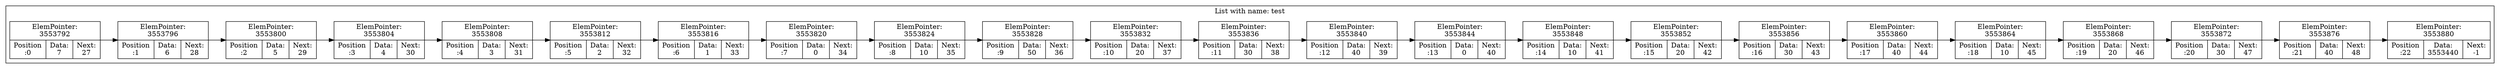 digraph G{
rankdir=LR;
subgraph clusterlist {
0 [shape=record, label="ElemPointer:\n3553792 | {Position\n:0 | Data:\n7 | Next:\n27}"];
0->1
1 [shape=record, label="ElemPointer:\n3553796 | {Position\n:1 | Data:\n6 | Next:\n28}"];
1->2
2 [shape=record, label="ElemPointer:\n3553800 | {Position\n:2 | Data:\n5 | Next:\n29}"];
2->3
3 [shape=record, label="ElemPointer:\n3553804 | {Position\n:3 | Data:\n4 | Next:\n30}"];
3->4
4 [shape=record, label="ElemPointer:\n3553808 | {Position\n:4 | Data:\n3 | Next:\n31}"];
4->5
5 [shape=record, label="ElemPointer:\n3553812 | {Position\n:5 | Data:\n2 | Next:\n32}"];
5->6
6 [shape=record, label="ElemPointer:\n3553816 | {Position\n:6 | Data:\n1 | Next:\n33}"];
6->7
7 [shape=record, label="ElemPointer:\n3553820 | {Position\n:7 | Data:\n0 | Next:\n34}"];
7->8
8 [shape=record, label="ElemPointer:\n3553824 | {Position\n:8 | Data:\n10 | Next:\n35}"];
8->9
9 [shape=record, label="ElemPointer:\n3553828 | {Position\n:9 | Data:\n50 | Next:\n36}"];
9->10
10 [shape=record, label="ElemPointer:\n3553832 | {Position\n:10 | Data:\n20 | Next:\n37}"];
10->11
11 [shape=record, label="ElemPointer:\n3553836 | {Position\n:11 | Data:\n30 | Next:\n38}"];
11->12
12 [shape=record, label="ElemPointer:\n3553840 | {Position\n:12 | Data:\n40 | Next:\n39}"];
12->13
13 [shape=record, label="ElemPointer:\n3553844 | {Position\n:13 | Data:\n0 | Next:\n40}"];
13->14
14 [shape=record, label="ElemPointer:\n3553848 | {Position\n:14 | Data:\n10 | Next:\n41}"];
14->15
15 [shape=record, label="ElemPointer:\n3553852 | {Position\n:15 | Data:\n20 | Next:\n42}"];
15->16
16 [shape=record, label="ElemPointer:\n3553856 | {Position\n:16 | Data:\n30 | Next:\n43}"];
16->17
17 [shape=record, label="ElemPointer:\n3553860 | {Position\n:17 | Data:\n40 | Next:\n44}"];
17->18
18 [shape=record, label="ElemPointer:\n3553864 | {Position\n:18 | Data:\n10 | Next:\n45}"];
18->19
19 [shape=record, label="ElemPointer:\n3553868 | {Position\n:19 | Data:\n20 | Next:\n46}"];
19->20
20 [shape=record, label="ElemPointer:\n3553872 | {Position\n:20 | Data:\n30 | Next:\n47}"];
20->21
21 [shape=record, label="ElemPointer:\n3553876 | {Position\n:21 | Data:\n40 | Next:\n48}"];
21->22
22 [shape=record, label="ElemPointer:\n3553880 | {Position\n:22 | Data:\n3553440 | Next:\n-1}"];
label = "List with name: test"}
}
